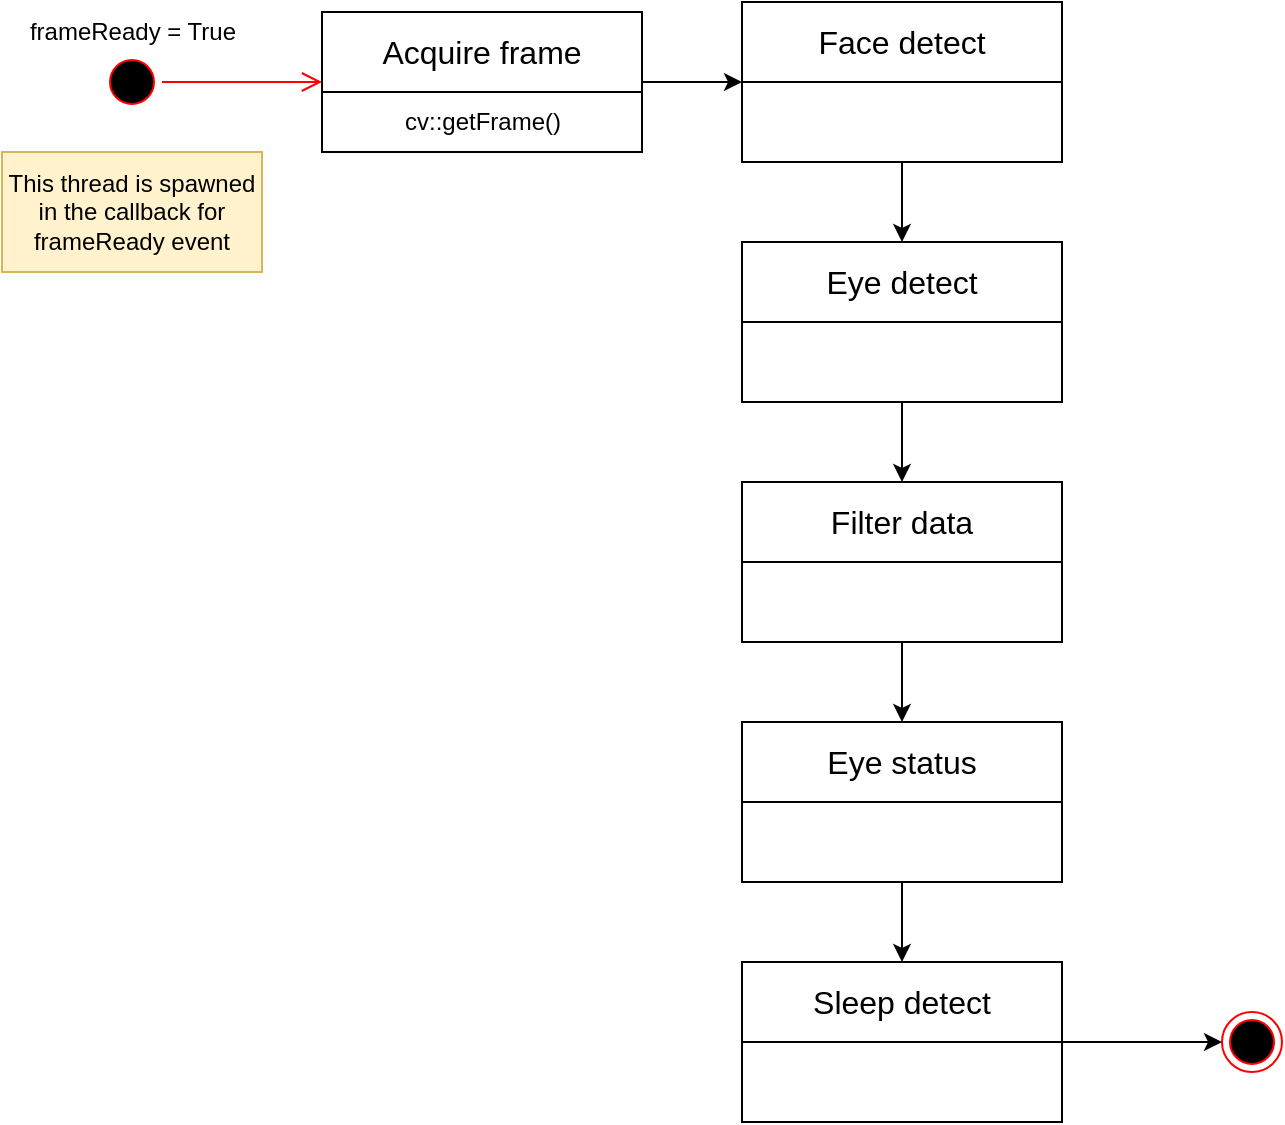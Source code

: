 <mxfile version="21.0.6" type="device"><diagram id="6iIrc6Yh6EqDauD-XrgK" name="Page-1"><mxGraphModel dx="936" dy="462" grid="1" gridSize="10" guides="1" tooltips="1" connect="1" arrows="1" fold="1" page="1" pageScale="1" pageWidth="1169" pageHeight="827" math="0" shadow="0"><root><mxCell id="0"/><mxCell id="1" parent="0"/><mxCell id="yk_O526jLgF8-ONYDdpf-4" style="edgeStyle=orthogonalEdgeStyle;rounded=0;orthogonalLoop=1;jettySize=auto;html=1;entryX=0;entryY=0.5;entryDx=0;entryDy=0;" parent="1" source="yVMtQOCGja7ER9Q2EQoE-6" target="yk_O526jLgF8-ONYDdpf-3" edge="1"><mxGeometry relative="1" as="geometry"/></mxCell><mxCell id="yVMtQOCGja7ER9Q2EQoE-6" value="Acquire frame" style="swimlane;fontStyle=0;childLayout=stackLayout;horizontal=1;startSize=40;fillColor=none;horizontalStack=0;resizeParent=1;resizeParentMax=0;resizeLast=0;collapsible=1;marginBottom=0;whiteSpace=wrap;html=1;fontSize=16;" parent="1" vertex="1"><mxGeometry x="270" y="125" width="160" height="70" as="geometry"/></mxCell><mxCell id="jfTPkeelJP0wNuIrtq4u-1" value="cv::getFrame()" style="text;html=1;align=center;verticalAlign=middle;resizable=0;points=[];autosize=1;strokeColor=none;fillColor=none;" vertex="1" parent="yVMtQOCGja7ER9Q2EQoE-6"><mxGeometry y="40" width="160" height="30" as="geometry"/></mxCell><mxCell id="yVMtQOCGja7ER9Q2EQoE-19" value="" style="ellipse;html=1;shape=endState;fillColor=#000000;strokeColor=#ff0000;" parent="1" vertex="1"><mxGeometry x="720" y="625" width="30" height="30" as="geometry"/></mxCell><mxCell id="yVMtQOCGja7ER9Q2EQoE-21" value="" style="ellipse;html=1;shape=startState;fillColor=#000000;strokeColor=#ff0000;" parent="1" vertex="1"><mxGeometry x="160" y="145" width="30" height="30" as="geometry"/></mxCell><mxCell id="yVMtQOCGja7ER9Q2EQoE-22" value="" style="edgeStyle=orthogonalEdgeStyle;html=1;verticalAlign=bottom;endArrow=open;endSize=8;strokeColor=#ff0000;rounded=0;entryX=0;entryY=0.5;entryDx=0;entryDy=0;" parent="1" source="yVMtQOCGja7ER9Q2EQoE-21" target="yVMtQOCGja7ER9Q2EQoE-6" edge="1"><mxGeometry relative="1" as="geometry"><mxPoint x="175" y="235" as="targetPoint"/></mxGeometry></mxCell><mxCell id="yk_O526jLgF8-ONYDdpf-2" value="frameReady = True" style="text;html=1;align=center;verticalAlign=middle;resizable=0;points=[];autosize=1;strokeColor=none;fillColor=none;" parent="1" vertex="1"><mxGeometry x="110" y="120" width="130" height="30" as="geometry"/></mxCell><mxCell id="yk_O526jLgF8-ONYDdpf-6" style="edgeStyle=orthogonalEdgeStyle;rounded=0;orthogonalLoop=1;jettySize=auto;html=1;entryX=0.5;entryY=0;entryDx=0;entryDy=0;" parent="1" source="yk_O526jLgF8-ONYDdpf-3" target="yk_O526jLgF8-ONYDdpf-5" edge="1"><mxGeometry relative="1" as="geometry"/></mxCell><mxCell id="yk_O526jLgF8-ONYDdpf-3" value="Face detect" style="swimlane;fontStyle=0;childLayout=stackLayout;horizontal=1;startSize=40;fillColor=none;horizontalStack=0;resizeParent=1;resizeParentMax=0;resizeLast=0;collapsible=1;marginBottom=0;whiteSpace=wrap;html=1;fontSize=16;" parent="1" vertex="1"><mxGeometry x="480" y="120" width="160" height="80" as="geometry"/></mxCell><mxCell id="yk_O526jLgF8-ONYDdpf-8" style="edgeStyle=orthogonalEdgeStyle;rounded=0;orthogonalLoop=1;jettySize=auto;html=1;exitX=0.5;exitY=1;exitDx=0;exitDy=0;entryX=0.5;entryY=0;entryDx=0;entryDy=0;" parent="1" source="yk_O526jLgF8-ONYDdpf-5" target="yk_O526jLgF8-ONYDdpf-7" edge="1"><mxGeometry relative="1" as="geometry"/></mxCell><mxCell id="yk_O526jLgF8-ONYDdpf-5" value="Eye detect" style="swimlane;fontStyle=0;childLayout=stackLayout;horizontal=1;startSize=40;fillColor=none;horizontalStack=0;resizeParent=1;resizeParentMax=0;resizeLast=0;collapsible=1;marginBottom=0;whiteSpace=wrap;html=1;fontSize=16;" parent="1" vertex="1"><mxGeometry x="480" y="240" width="160" height="80" as="geometry"/></mxCell><mxCell id="yk_O526jLgF8-ONYDdpf-10" style="edgeStyle=orthogonalEdgeStyle;rounded=0;orthogonalLoop=1;jettySize=auto;html=1;exitX=0.5;exitY=1;exitDx=0;exitDy=0;" parent="1" source="yk_O526jLgF8-ONYDdpf-7" target="yk_O526jLgF8-ONYDdpf-9" edge="1"><mxGeometry relative="1" as="geometry"/></mxCell><mxCell id="yk_O526jLgF8-ONYDdpf-7" value="Filter data" style="swimlane;fontStyle=0;childLayout=stackLayout;horizontal=1;startSize=40;fillColor=none;horizontalStack=0;resizeParent=1;resizeParentMax=0;resizeLast=0;collapsible=1;marginBottom=0;whiteSpace=wrap;html=1;fontSize=16;" parent="1" vertex="1"><mxGeometry x="480" y="360" width="160" height="80" as="geometry"/></mxCell><mxCell id="yk_O526jLgF8-ONYDdpf-13" style="edgeStyle=orthogonalEdgeStyle;rounded=0;orthogonalLoop=1;jettySize=auto;html=1;exitX=0.5;exitY=1;exitDx=0;exitDy=0;entryX=0.5;entryY=0;entryDx=0;entryDy=0;" parent="1" source="yk_O526jLgF8-ONYDdpf-9" target="yk_O526jLgF8-ONYDdpf-11" edge="1"><mxGeometry relative="1" as="geometry"/></mxCell><mxCell id="yk_O526jLgF8-ONYDdpf-9" value="Eye status" style="swimlane;fontStyle=0;childLayout=stackLayout;horizontal=1;startSize=40;fillColor=none;horizontalStack=0;resizeParent=1;resizeParentMax=0;resizeLast=0;collapsible=1;marginBottom=0;whiteSpace=wrap;html=1;fontSize=16;" parent="1" vertex="1"><mxGeometry x="480" y="480" width="160" height="80" as="geometry"/></mxCell><mxCell id="yk_O526jLgF8-ONYDdpf-15" style="edgeStyle=orthogonalEdgeStyle;rounded=0;orthogonalLoop=1;jettySize=auto;html=1;entryX=0;entryY=0.5;entryDx=0;entryDy=0;" parent="1" source="yk_O526jLgF8-ONYDdpf-11" edge="1"><mxGeometry relative="1" as="geometry"><mxPoint x="720" y="640" as="targetPoint"/></mxGeometry></mxCell><mxCell id="yk_O526jLgF8-ONYDdpf-11" value="Sleep detect" style="swimlane;fontStyle=0;childLayout=stackLayout;horizontal=1;startSize=40;fillColor=none;horizontalStack=0;resizeParent=1;resizeParentMax=0;resizeLast=0;collapsible=1;marginBottom=0;whiteSpace=wrap;html=1;fontSize=16;" parent="1" vertex="1"><mxGeometry x="480" y="600" width="160" height="80" as="geometry"/></mxCell><mxCell id="jfTPkeelJP0wNuIrtq4u-2" value="This thread is spawned in the callback for frameReady event" style="text;html=1;strokeColor=#d6b656;fillColor=#fff2cc;align=center;verticalAlign=middle;whiteSpace=wrap;rounded=0;" vertex="1" parent="1"><mxGeometry x="110" y="195" width="130" height="60" as="geometry"/></mxCell></root></mxGraphModel></diagram></mxfile>